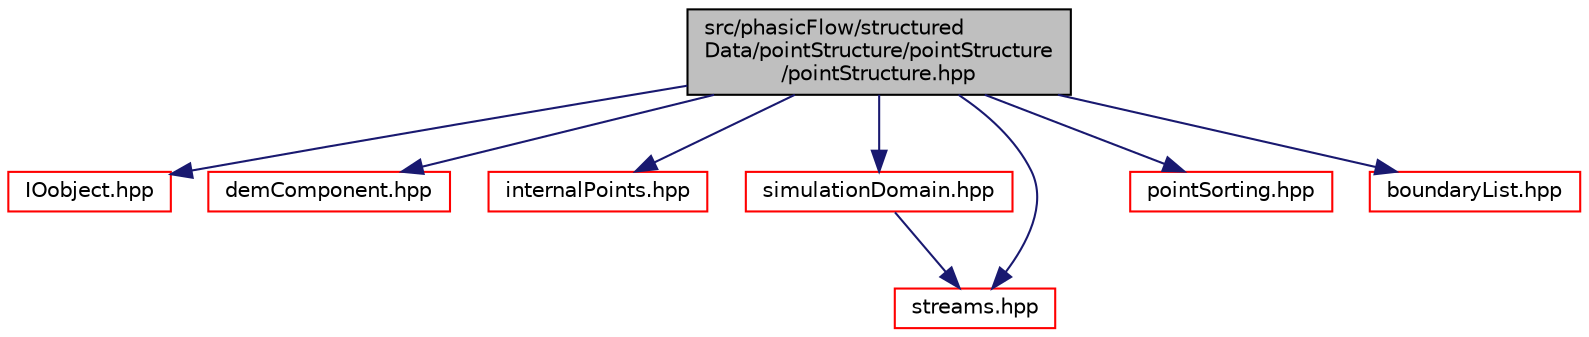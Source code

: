 digraph "src/phasicFlow/structuredData/pointStructure/pointStructure/pointStructure.hpp"
{
 // LATEX_PDF_SIZE
  edge [fontname="Helvetica",fontsize="10",labelfontname="Helvetica",labelfontsize="10"];
  node [fontname="Helvetica",fontsize="10",shape=record];
  Node1 [label="src/phasicFlow/structured\lData/pointStructure/pointStructure\l/pointStructure.hpp",height=0.2,width=0.4,color="black", fillcolor="grey75", style="filled", fontcolor="black",tooltip=" "];
  Node1 -> Node2 [color="midnightblue",fontsize="10",style="solid",fontname="Helvetica"];
  Node2 [label="IOobject.hpp",height=0.2,width=0.4,color="red", fillcolor="white", style="filled",URL="$IOobject_8hpp.html",tooltip=" "];
  Node1 -> Node58 [color="midnightblue",fontsize="10",style="solid",fontname="Helvetica"];
  Node58 [label="demComponent.hpp",height=0.2,width=0.4,color="red", fillcolor="white", style="filled",URL="$demComponent_8hpp.html",tooltip=" "];
  Node1 -> Node63 [color="midnightblue",fontsize="10",style="solid",fontname="Helvetica"];
  Node63 [label="internalPoints.hpp",height=0.2,width=0.4,color="red", fillcolor="white", style="filled",URL="$internalPoints_8hpp.html",tooltip=" "];
  Node1 -> Node125 [color="midnightblue",fontsize="10",style="solid",fontname="Helvetica"];
  Node125 [label="simulationDomain.hpp",height=0.2,width=0.4,color="red", fillcolor="white", style="filled",URL="$simulationDomain_8hpp.html",tooltip=" "];
  Node125 -> Node43 [color="midnightblue",fontsize="10",style="solid",fontname="Helvetica"];
  Node43 [label="streams.hpp",height=0.2,width=0.4,color="red", fillcolor="white", style="filled",URL="$streams_8hpp.html",tooltip=" "];
  Node1 -> Node127 [color="midnightblue",fontsize="10",style="solid",fontname="Helvetica"];
  Node127 [label="pointSorting.hpp",height=0.2,width=0.4,color="red", fillcolor="white", style="filled",URL="$pointSorting_8hpp.html",tooltip=" "];
  Node1 -> Node138 [color="midnightblue",fontsize="10",style="solid",fontname="Helvetica"];
  Node138 [label="boundaryList.hpp",height=0.2,width=0.4,color="red", fillcolor="white", style="filled",URL="$boundaryList_8hpp.html",tooltip=" "];
  Node1 -> Node43 [color="midnightblue",fontsize="10",style="solid",fontname="Helvetica"];
}
